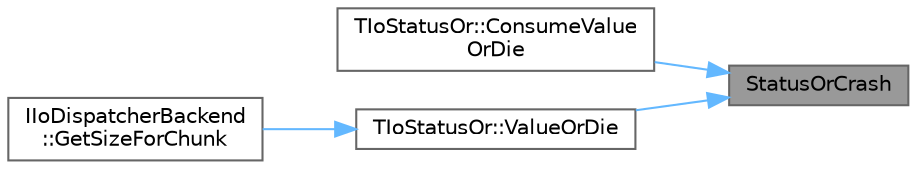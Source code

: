 digraph "StatusOrCrash"
{
 // INTERACTIVE_SVG=YES
 // LATEX_PDF_SIZE
  bgcolor="transparent";
  edge [fontname=Helvetica,fontsize=10,labelfontname=Helvetica,labelfontsize=10];
  node [fontname=Helvetica,fontsize=10,shape=box,height=0.2,width=0.4];
  rankdir="RL";
  Node1 [id="Node000001",label="StatusOrCrash",height=0.2,width=0.4,color="gray40", fillcolor="grey60", style="filled", fontcolor="black",tooltip=" "];
  Node1 -> Node2 [id="edge1_Node000001_Node000002",dir="back",color="steelblue1",style="solid",tooltip=" "];
  Node2 [id="Node000002",label="TIoStatusOr::ConsumeValue\lOrDie",height=0.2,width=0.4,color="grey40", fillcolor="white", style="filled",URL="$de/d3b/classTIoStatusOr.html#ac646244f357b48c2395859cf40b2a47b",tooltip=" "];
  Node1 -> Node3 [id="edge2_Node000001_Node000003",dir="back",color="steelblue1",style="solid",tooltip=" "];
  Node3 [id="Node000003",label="TIoStatusOr::ValueOrDie",height=0.2,width=0.4,color="grey40", fillcolor="white", style="filled",URL="$de/d3b/classTIoStatusOr.html#a0706419a58526086c1b755730ae7ecbe",tooltip=" "];
  Node3 -> Node4 [id="edge3_Node000003_Node000004",dir="back",color="steelblue1",style="solid",tooltip=" "];
  Node4 [id="Node000004",label="IIoDispatcherBackend\l::GetSizeForChunk",height=0.2,width=0.4,color="grey40", fillcolor="white", style="filled",URL="$de/ded/structIIoDispatcherBackend.html#a402a5b1eb0964633358060e7a302a04d",tooltip="Returns the size of the chunk and the size of the requested range."];
}
